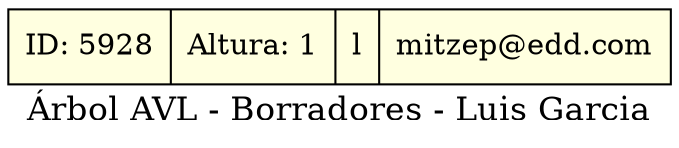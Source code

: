 digraph G {
    label="Árbol AVL - Borradores - Luis Garcia";
    fontsize=16;
    node [shape=record, style=filled, fillcolor=lightyellow];
    nodo_5928 [label="ID: 5928|Altura: 1|l|mitzep@edd.com"];
}
